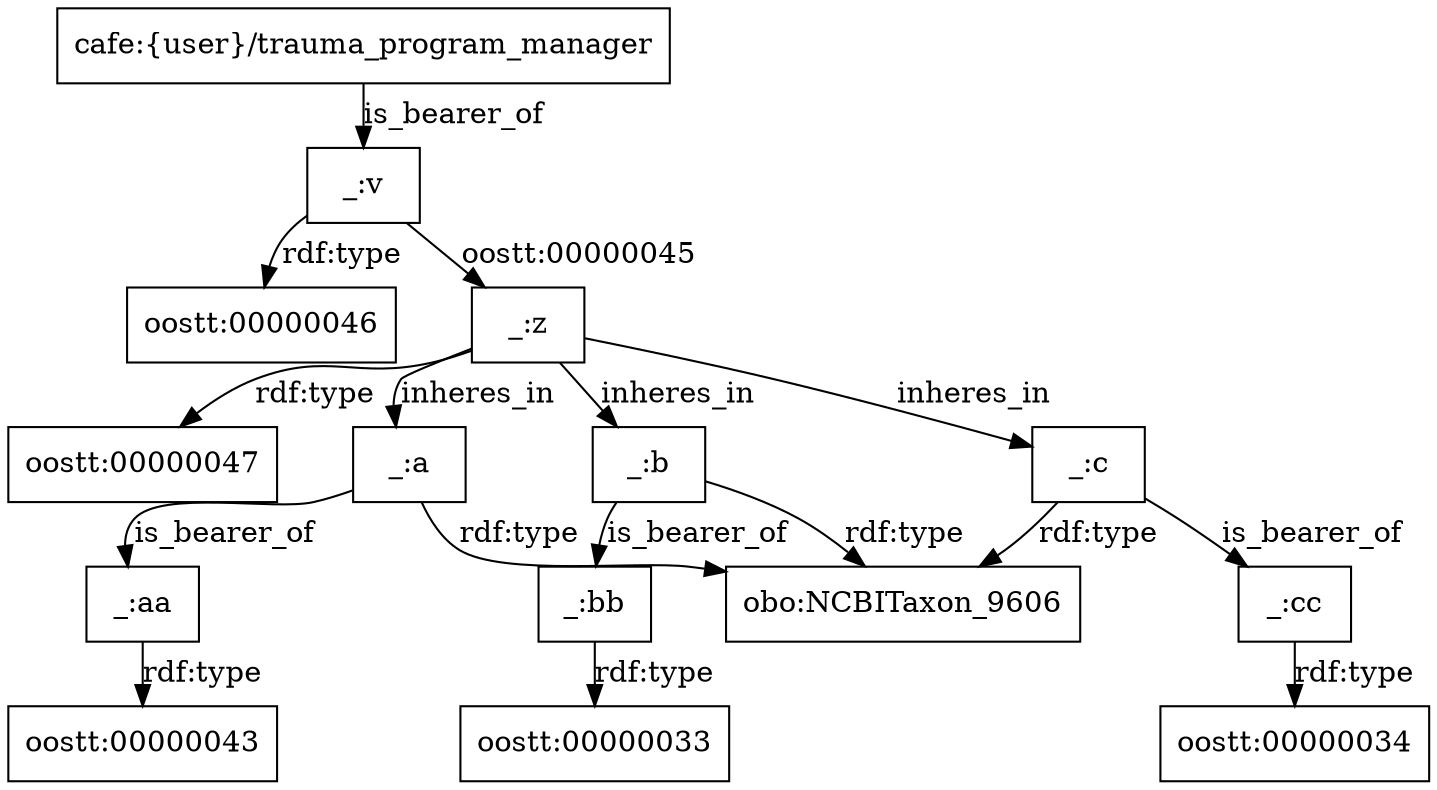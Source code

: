 digraph g { node [shape=rectangle];
graph [splines=true, nodesep=.5, ranksep=0, overlap=false];
"cafe:{user}/trauma_program_manager" -> "_:v" [label="is_bearer_of"]
"_:v" -> "oostt:00000046" [label="rdf:type"]
"_:v" -> "_:z" [label="oostt:00000045"]
"_:z" -> "oostt:00000047" [label="rdf:type"]
"_:a" -> "_:aa" [label="is_bearer_of"]
"_:a" -> "obo:NCBITaxon_9606" [label="rdf:type"]
"_:aa" -> "oostt:00000043" [label="rdf:type"]
"_:bb" -> "oostt:00000033" [label="rdf:type"]
"_:cc" -> "oostt:00000034" [label="rdf:type"]
"_:b" -> "_:bb" [label="is_bearer_of"]
"_:c" -> "_:cc" [label="is_bearer_of"]
"_:b" -> "obo:NCBITaxon_9606" [label="rdf:type"]
"_:c" -> "obo:NCBITaxon_9606" [label="rdf:type"]
"_:z" -> "_:b" [label="inheres_in"]
"_:z" -> "_:c" [label="inheres_in"]
"_:z" -> "_:a" [label="inheres_in"]
}